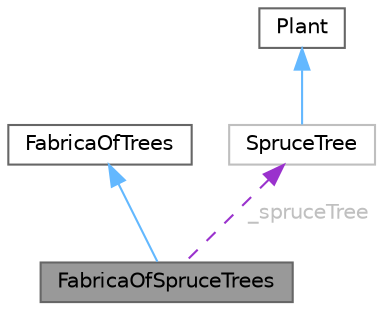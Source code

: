 digraph "FabricaOfSpruceTrees"
{
 // LATEX_PDF_SIZE
  bgcolor="transparent";
  edge [fontname=Helvetica,fontsize=10,labelfontname=Helvetica,labelfontsize=10];
  node [fontname=Helvetica,fontsize=10,shape=box,height=0.2,width=0.4];
  Node1 [id="Node000001",label="FabricaOfSpruceTrees",height=0.2,width=0.4,color="gray40", fillcolor="grey60", style="filled", fontcolor="black",tooltip=" "];
  Node2 -> Node1 [id="edge4_Node000001_Node000002",dir="back",color="steelblue1",style="solid",tooltip=" "];
  Node2 [id="Node000002",label="FabricaOfTrees",height=0.2,width=0.4,color="gray40", fillcolor="white", style="filled",URL="$class_fabrica_of_trees.html",tooltip="файл содержит абстрактный класс FabricaOfTrees и три класса наследника классы FabricaOfTrees и его на..."];
  Node3 -> Node1 [id="edge5_Node000001_Node000003",dir="back",color="darkorchid3",style="dashed",tooltip=" ",label=" _spruceTree",fontcolor="grey" ];
  Node3 [id="Node000003",label="SpruceTree",height=0.2,width=0.4,color="grey75", fillcolor="white", style="filled",URL="$class_spruce_tree.html",tooltip=" "];
  Node4 -> Node3 [id="edge6_Node000003_Node000004",dir="back",color="steelblue1",style="solid",tooltip=" "];
  Node4 [id="Node000004",label="Plant",height=0.2,width=0.4,color="gray40", fillcolor="white", style="filled",URL="$class_plant.html",tooltip="файл с классом Plant и его наследниками AppleTree, PeachTree, SpruceTree."];
}
